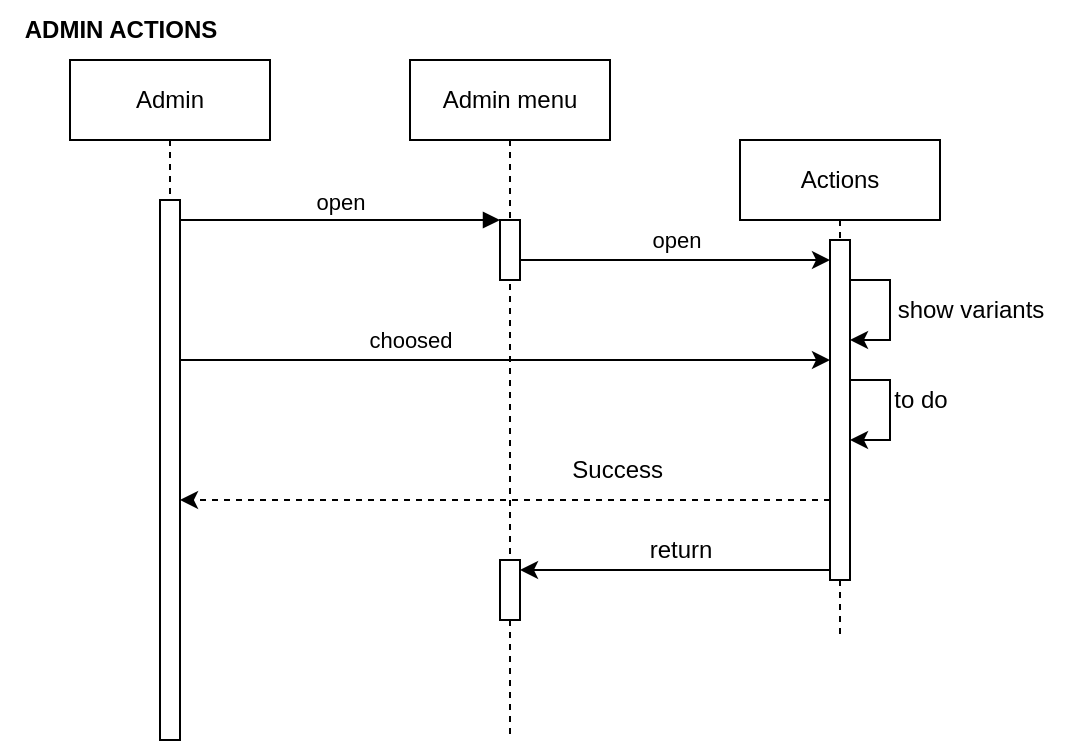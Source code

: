 <mxfile version="21.1.8" type="device">
  <diagram name="Page-1" id="2YBvvXClWsGukQMizWep">
    <mxGraphModel dx="652" dy="427" grid="1" gridSize="10" guides="1" tooltips="1" connect="1" arrows="1" fold="1" page="1" pageScale="1" pageWidth="850" pageHeight="1100" math="0" shadow="0">
      <root>
        <mxCell id="0" />
        <mxCell id="1" parent="0" />
        <mxCell id="aM9ryv3xv72pqoxQDRHE-1" value="Admin" style="shape=umlLifeline;perimeter=lifelinePerimeter;whiteSpace=wrap;html=1;container=0;dropTarget=0;collapsible=0;recursiveResize=0;outlineConnect=0;portConstraint=eastwest;newEdgeStyle={&quot;edgeStyle&quot;:&quot;elbowEdgeStyle&quot;,&quot;elbow&quot;:&quot;vertical&quot;,&quot;curved&quot;:0,&quot;rounded&quot;:0};" parent="1" vertex="1">
          <mxGeometry x="40" y="40" width="100" height="340" as="geometry" />
        </mxCell>
        <mxCell id="aM9ryv3xv72pqoxQDRHE-2" value="" style="html=1;points=[];perimeter=orthogonalPerimeter;outlineConnect=0;targetShapes=umlLifeline;portConstraint=eastwest;newEdgeStyle={&quot;edgeStyle&quot;:&quot;elbowEdgeStyle&quot;,&quot;elbow&quot;:&quot;vertical&quot;,&quot;curved&quot;:0,&quot;rounded&quot;:0};" parent="aM9ryv3xv72pqoxQDRHE-1" vertex="1">
          <mxGeometry x="45" y="70" width="10" height="270" as="geometry" />
        </mxCell>
        <mxCell id="aM9ryv3xv72pqoxQDRHE-5" value="Admin menu" style="shape=umlLifeline;perimeter=lifelinePerimeter;whiteSpace=wrap;html=1;container=0;dropTarget=0;collapsible=0;recursiveResize=0;outlineConnect=0;portConstraint=eastwest;newEdgeStyle={&quot;edgeStyle&quot;:&quot;elbowEdgeStyle&quot;,&quot;elbow&quot;:&quot;vertical&quot;,&quot;curved&quot;:0,&quot;rounded&quot;:0};" parent="1" vertex="1">
          <mxGeometry x="210" y="40" width="100" height="340" as="geometry" />
        </mxCell>
        <mxCell id="aM9ryv3xv72pqoxQDRHE-6" value="" style="html=1;points=[];perimeter=orthogonalPerimeter;outlineConnect=0;targetShapes=umlLifeline;portConstraint=eastwest;newEdgeStyle={&quot;edgeStyle&quot;:&quot;elbowEdgeStyle&quot;,&quot;elbow&quot;:&quot;vertical&quot;,&quot;curved&quot;:0,&quot;rounded&quot;:0};" parent="aM9ryv3xv72pqoxQDRHE-5" vertex="1">
          <mxGeometry x="45" y="80" width="10" height="30" as="geometry" />
        </mxCell>
        <mxCell id="NrCxlC2dPP5OaBT6hTgK-19" value="" style="html=1;points=[];perimeter=orthogonalPerimeter;outlineConnect=0;targetShapes=umlLifeline;portConstraint=eastwest;newEdgeStyle={&quot;edgeStyle&quot;:&quot;elbowEdgeStyle&quot;,&quot;elbow&quot;:&quot;vertical&quot;,&quot;curved&quot;:0,&quot;rounded&quot;:0};" vertex="1" parent="aM9ryv3xv72pqoxQDRHE-5">
          <mxGeometry x="45" y="250" width="10" height="30" as="geometry" />
        </mxCell>
        <mxCell id="aM9ryv3xv72pqoxQDRHE-7" value="open" style="html=1;verticalAlign=bottom;endArrow=block;edgeStyle=elbowEdgeStyle;elbow=vertical;curved=0;rounded=0;" parent="1" source="aM9ryv3xv72pqoxQDRHE-2" target="aM9ryv3xv72pqoxQDRHE-6" edge="1">
          <mxGeometry relative="1" as="geometry">
            <mxPoint x="195" y="130" as="sourcePoint" />
            <Array as="points">
              <mxPoint x="210" y="120" />
              <mxPoint x="190" y="160" />
            </Array>
          </mxGeometry>
        </mxCell>
        <mxCell id="WetifbBPYRC8jj6PvJu7-3" value="Actions" style="shape=umlLifeline;perimeter=lifelinePerimeter;whiteSpace=wrap;html=1;container=0;dropTarget=0;collapsible=0;recursiveResize=0;outlineConnect=0;portConstraint=eastwest;newEdgeStyle={&quot;edgeStyle&quot;:&quot;elbowEdgeStyle&quot;,&quot;elbow&quot;:&quot;vertical&quot;,&quot;curved&quot;:0,&quot;rounded&quot;:0};" parent="1" vertex="1">
          <mxGeometry x="375" y="80" width="100" height="250" as="geometry" />
        </mxCell>
        <mxCell id="WetifbBPYRC8jj6PvJu7-4" value="" style="html=1;points=[];perimeter=orthogonalPerimeter;outlineConnect=0;targetShapes=umlLifeline;portConstraint=eastwest;newEdgeStyle={&quot;edgeStyle&quot;:&quot;elbowEdgeStyle&quot;,&quot;elbow&quot;:&quot;vertical&quot;,&quot;curved&quot;:0,&quot;rounded&quot;:0};" parent="WetifbBPYRC8jj6PvJu7-3" vertex="1">
          <mxGeometry x="45" y="50" width="10" height="170" as="geometry" />
        </mxCell>
        <mxCell id="WetifbBPYRC8jj6PvJu7-9" value="" style="endArrow=classic;html=1;rounded=0;" parent="WetifbBPYRC8jj6PvJu7-3" source="WetifbBPYRC8jj6PvJu7-4" target="WetifbBPYRC8jj6PvJu7-4" edge="1">
          <mxGeometry width="50" height="50" relative="1" as="geometry">
            <mxPoint x="95" y="100" as="sourcePoint" />
            <mxPoint x="145" y="50" as="targetPoint" />
            <Array as="points">
              <mxPoint x="75" y="70" />
              <mxPoint x="75" y="100" />
            </Array>
          </mxGeometry>
        </mxCell>
        <mxCell id="NrCxlC2dPP5OaBT6hTgK-14" value="" style="endArrow=classic;html=1;rounded=0;" edge="1" parent="WetifbBPYRC8jj6PvJu7-3" source="WetifbBPYRC8jj6PvJu7-4" target="WetifbBPYRC8jj6PvJu7-4">
          <mxGeometry width="50" height="50" relative="1" as="geometry">
            <mxPoint x="65" y="200" as="sourcePoint" />
            <mxPoint x="115" y="150" as="targetPoint" />
            <Array as="points">
              <mxPoint x="75" y="120" />
              <mxPoint x="75" y="150" />
            </Array>
          </mxGeometry>
        </mxCell>
        <mxCell id="WetifbBPYRC8jj6PvJu7-7" value="" style="endArrow=classic;html=1;rounded=0;" parent="1" source="aM9ryv3xv72pqoxQDRHE-6" target="WetifbBPYRC8jj6PvJu7-4" edge="1">
          <mxGeometry relative="1" as="geometry">
            <mxPoint x="275" y="150" as="sourcePoint" />
            <mxPoint x="375" y="150" as="targetPoint" />
            <Array as="points">
              <mxPoint x="280" y="140" />
              <mxPoint x="370" y="140" />
            </Array>
          </mxGeometry>
        </mxCell>
        <mxCell id="WetifbBPYRC8jj6PvJu7-8" value="open" style="edgeLabel;resizable=0;html=1;align=center;verticalAlign=middle;" parent="WetifbBPYRC8jj6PvJu7-7" connectable="0" vertex="1">
          <mxGeometry relative="1" as="geometry">
            <mxPoint y="-10" as="offset" />
          </mxGeometry>
        </mxCell>
        <mxCell id="WetifbBPYRC8jj6PvJu7-10" value="show variants" style="text;html=1;align=center;verticalAlign=middle;resizable=0;points=[];autosize=1;strokeColor=none;fillColor=none;" parent="1" vertex="1">
          <mxGeometry x="440" y="150" width="100" height="30" as="geometry" />
        </mxCell>
        <mxCell id="NrCxlC2dPP5OaBT6hTgK-1" value="" style="endArrow=classic;html=1;rounded=0;" edge="1" parent="1" source="aM9ryv3xv72pqoxQDRHE-2" target="WetifbBPYRC8jj6PvJu7-4">
          <mxGeometry relative="1" as="geometry">
            <mxPoint x="180" y="189.5" as="sourcePoint" />
            <mxPoint x="280" y="189.5" as="targetPoint" />
            <Array as="points">
              <mxPoint x="370" y="190" />
            </Array>
          </mxGeometry>
        </mxCell>
        <mxCell id="NrCxlC2dPP5OaBT6hTgK-2" value="choosed" style="edgeLabel;resizable=0;html=1;align=center;verticalAlign=middle;" connectable="0" vertex="1" parent="NrCxlC2dPP5OaBT6hTgK-1">
          <mxGeometry relative="1" as="geometry">
            <mxPoint x="-48" y="-10" as="offset" />
          </mxGeometry>
        </mxCell>
        <mxCell id="NrCxlC2dPP5OaBT6hTgK-15" value="to do" style="text;html=1;align=center;verticalAlign=middle;resizable=0;points=[];autosize=1;strokeColor=none;fillColor=none;" vertex="1" parent="1">
          <mxGeometry x="440" y="195" width="50" height="30" as="geometry" />
        </mxCell>
        <mxCell id="NrCxlC2dPP5OaBT6hTgK-17" style="edgeStyle=elbowEdgeStyle;rounded=0;orthogonalLoop=1;jettySize=auto;html=1;elbow=vertical;curved=0;dashed=1;" edge="1" parent="1" source="WetifbBPYRC8jj6PvJu7-4" target="aM9ryv3xv72pqoxQDRHE-2">
          <mxGeometry relative="1" as="geometry">
            <Array as="points">
              <mxPoint x="370" y="260" />
              <mxPoint x="320" y="290" />
            </Array>
          </mxGeometry>
        </mxCell>
        <mxCell id="NrCxlC2dPP5OaBT6hTgK-18" value="Success&amp;nbsp;" style="text;html=1;align=center;verticalAlign=middle;resizable=0;points=[];autosize=1;strokeColor=none;fillColor=none;" vertex="1" parent="1">
          <mxGeometry x="280" y="230" width="70" height="30" as="geometry" />
        </mxCell>
        <mxCell id="NrCxlC2dPP5OaBT6hTgK-20" style="edgeStyle=elbowEdgeStyle;rounded=0;orthogonalLoop=1;jettySize=auto;html=1;elbow=vertical;curved=0;" edge="1" parent="1" source="WetifbBPYRC8jj6PvJu7-4" target="NrCxlC2dPP5OaBT6hTgK-19">
          <mxGeometry relative="1" as="geometry" />
        </mxCell>
        <mxCell id="NrCxlC2dPP5OaBT6hTgK-21" value="return" style="text;html=1;align=center;verticalAlign=middle;resizable=0;points=[];autosize=1;strokeColor=none;fillColor=none;" vertex="1" parent="1">
          <mxGeometry x="320" y="270" width="50" height="30" as="geometry" />
        </mxCell>
        <mxCell id="NrCxlC2dPP5OaBT6hTgK-23" value="" style="shape=image;html=1;verticalAlign=top;verticalLabelPosition=bottom;labelBackgroundColor=#ffffff;imageAspect=0;aspect=fixed;image=https://cdn3.iconfinder.com/data/icons/user-interface-169/32/cross-128.png" vertex="1" parent="1">
          <mxGeometry x="401" y="300" width="48" height="48" as="geometry" />
        </mxCell>
        <mxCell id="NrCxlC2dPP5OaBT6hTgK-24" value="ADMIN ACTIONS" style="text;html=1;align=center;verticalAlign=middle;resizable=0;points=[];autosize=1;strokeColor=none;fillColor=none;strokeWidth=1;fontStyle=1" vertex="1" parent="1">
          <mxGeometry x="5" y="10" width="120" height="30" as="geometry" />
        </mxCell>
      </root>
    </mxGraphModel>
  </diagram>
</mxfile>
